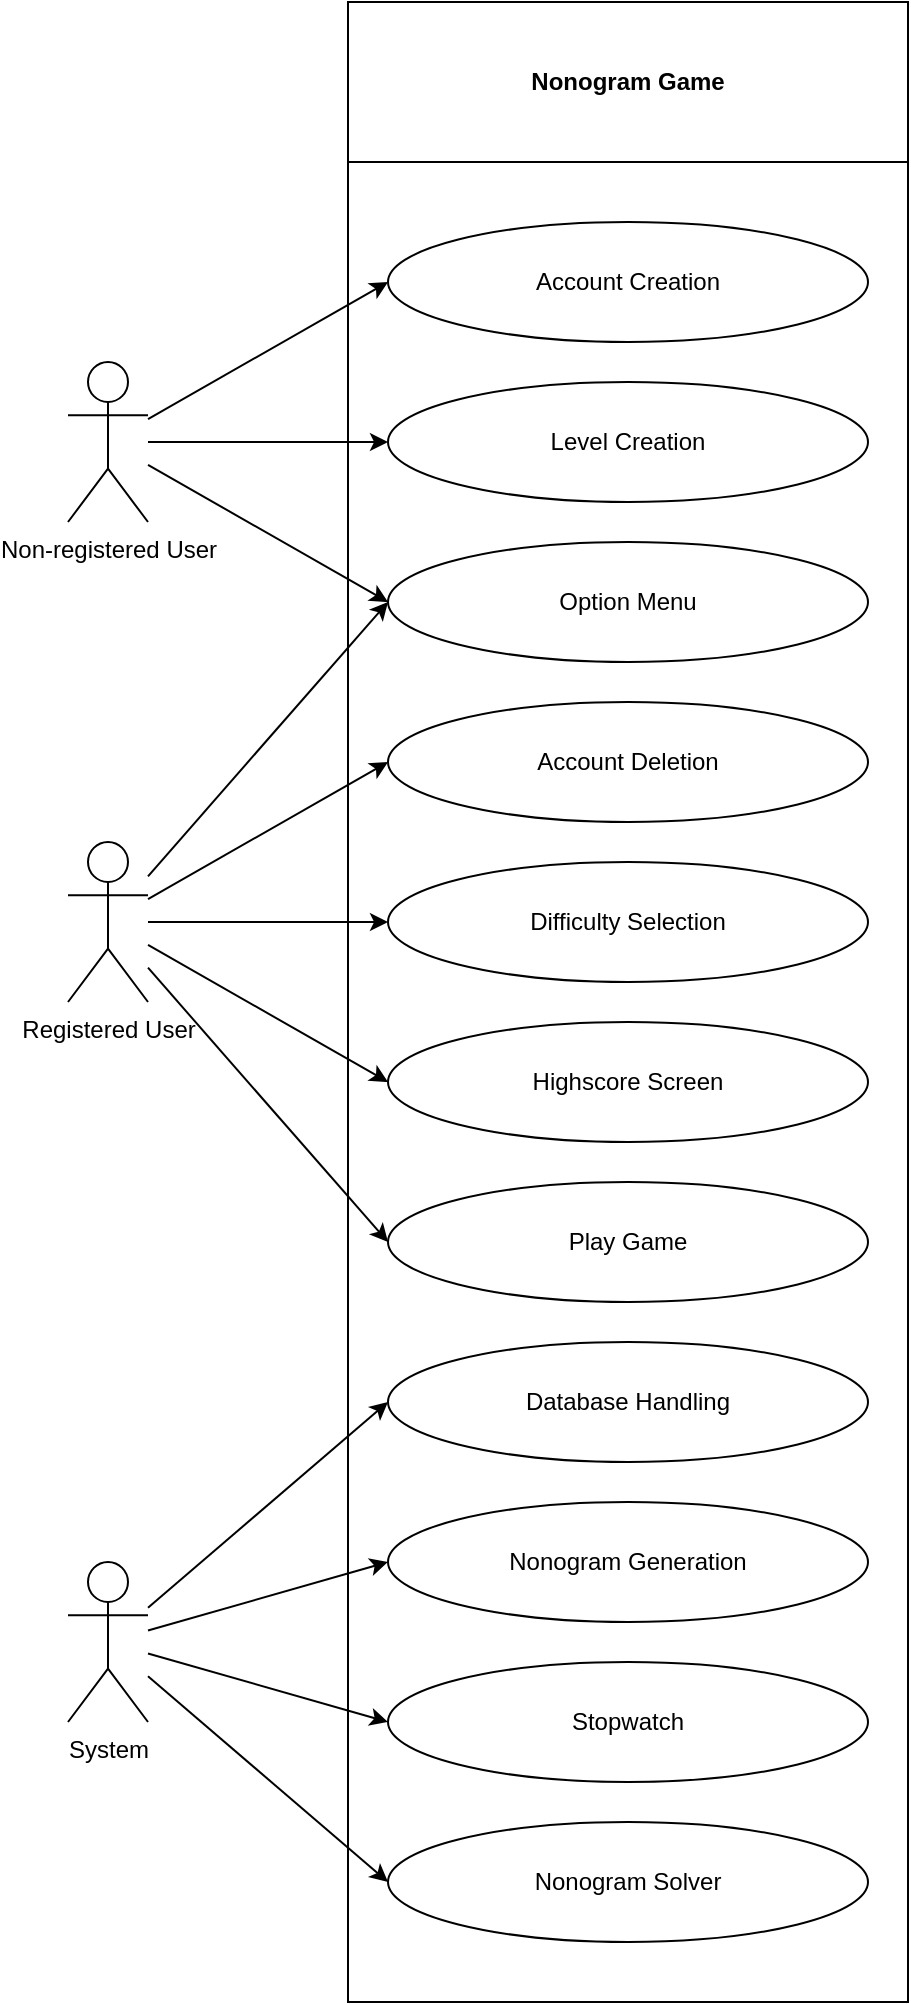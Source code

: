 <mxfile>
    <diagram id="ba4SBVI0_BshEDxEZIzQ" name="Page-1">
        <mxGraphModel dx="1098" dy="839" grid="1" gridSize="10" guides="1" tooltips="1" connect="1" arrows="1" fold="1" page="1" pageScale="1" pageWidth="827" pageHeight="1169" math="0" shadow="0">
            <root>
                <mxCell id="0"/>
                <mxCell id="1" parent="0"/>
                <mxCell id="22" style="edgeStyle=none;html=1;entryX=0;entryY=0.5;entryDx=0;entryDy=0;" edge="1" parent="1" source="2" target="8">
                    <mxGeometry relative="1" as="geometry"/>
                </mxCell>
                <mxCell id="23" style="edgeStyle=none;html=1;entryX=0;entryY=0.5;entryDx=0;entryDy=0;" edge="1" parent="1" source="2" target="9">
                    <mxGeometry relative="1" as="geometry"/>
                </mxCell>
                <mxCell id="24" style="edgeStyle=none;html=1;entryX=0;entryY=0.5;entryDx=0;entryDy=0;" edge="1" parent="1" source="2" target="12">
                    <mxGeometry relative="1" as="geometry"/>
                </mxCell>
                <mxCell id="2" value="Non-registered User" style="shape=umlActor;verticalLabelPosition=bottom;verticalAlign=top;html=1;outlineConnect=0;" vertex="1" parent="1">
                    <mxGeometry x="204" y="265" width="40" height="80" as="geometry"/>
                </mxCell>
                <mxCell id="25" style="edgeStyle=none;html=1;entryX=0;entryY=0.5;entryDx=0;entryDy=0;" edge="1" parent="1" source="3" target="12">
                    <mxGeometry relative="1" as="geometry"/>
                </mxCell>
                <mxCell id="27" style="edgeStyle=none;html=1;entryX=0;entryY=0.5;entryDx=0;entryDy=0;" edge="1" parent="1" source="3" target="13">
                    <mxGeometry relative="1" as="geometry"/>
                </mxCell>
                <mxCell id="28" style="edgeStyle=none;html=1;entryX=0;entryY=0.5;entryDx=0;entryDy=0;" edge="1" parent="1" source="3" target="14">
                    <mxGeometry relative="1" as="geometry"/>
                </mxCell>
                <mxCell id="30" style="edgeStyle=none;html=1;entryX=0;entryY=0.5;entryDx=0;entryDy=0;" edge="1" parent="1" source="3" target="15">
                    <mxGeometry relative="1" as="geometry"/>
                </mxCell>
                <mxCell id="31" style="edgeStyle=none;html=1;entryX=0;entryY=0.5;entryDx=0;entryDy=0;" edge="1" parent="1" source="3" target="16">
                    <mxGeometry relative="1" as="geometry"/>
                </mxCell>
                <mxCell id="3" value="Registered User" style="shape=umlActor;verticalLabelPosition=bottom;verticalAlign=top;html=1;outlineConnect=0;" vertex="1" parent="1">
                    <mxGeometry x="204" y="505" width="40" height="80" as="geometry"/>
                </mxCell>
                <mxCell id="7" value="Nonogram Game" style="swimlane;whiteSpace=wrap;html=1;startSize=80;" vertex="1" parent="1">
                    <mxGeometry x="344" y="85" width="280" height="1000" as="geometry">
                        <mxRectangle x="340" y="80" width="140" height="30" as="alternateBounds"/>
                    </mxGeometry>
                </mxCell>
                <mxCell id="8" value="Account Creation" style="ellipse;whiteSpace=wrap;html=1;" vertex="1" parent="7">
                    <mxGeometry x="20" y="110" width="240" height="60" as="geometry"/>
                </mxCell>
                <mxCell id="9" value="Level Creation" style="ellipse;whiteSpace=wrap;html=1;" vertex="1" parent="7">
                    <mxGeometry x="20" y="190" width="240" height="60" as="geometry"/>
                </mxCell>
                <mxCell id="10" value="Nonogram Solver" style="ellipse;whiteSpace=wrap;html=1;" vertex="1" parent="7">
                    <mxGeometry x="20" y="910" width="240" height="60" as="geometry"/>
                </mxCell>
                <mxCell id="11" value="Stopwatch" style="ellipse;whiteSpace=wrap;html=1;" vertex="1" parent="7">
                    <mxGeometry x="20" y="830" width="240" height="60" as="geometry"/>
                </mxCell>
                <mxCell id="12" value="Option Menu" style="ellipse;whiteSpace=wrap;html=1;" vertex="1" parent="7">
                    <mxGeometry x="20" y="270" width="240" height="60" as="geometry"/>
                </mxCell>
                <mxCell id="13" value="Account Deletion" style="ellipse;whiteSpace=wrap;html=1;" vertex="1" parent="7">
                    <mxGeometry x="20" y="350" width="240" height="60" as="geometry"/>
                </mxCell>
                <mxCell id="14" value="Difficulty Selection" style="ellipse;whiteSpace=wrap;html=1;" vertex="1" parent="7">
                    <mxGeometry x="20" y="430" width="240" height="60" as="geometry"/>
                </mxCell>
                <mxCell id="15" value="Highscore Screen" style="ellipse;whiteSpace=wrap;html=1;" vertex="1" parent="7">
                    <mxGeometry x="20" y="510" width="240" height="60" as="geometry"/>
                </mxCell>
                <mxCell id="16" value="Play Game" style="ellipse;whiteSpace=wrap;html=1;" vertex="1" parent="7">
                    <mxGeometry x="20" y="590" width="240" height="60" as="geometry"/>
                </mxCell>
                <mxCell id="18" value="Database Handling" style="ellipse;whiteSpace=wrap;html=1;" vertex="1" parent="7">
                    <mxGeometry x="20" y="670" width="240" height="60" as="geometry"/>
                </mxCell>
                <mxCell id="19" value="Nonogram Generation" style="ellipse;whiteSpace=wrap;html=1;" vertex="1" parent="7">
                    <mxGeometry x="20" y="750" width="240" height="60" as="geometry"/>
                </mxCell>
                <mxCell id="21" style="edgeStyle=none;html=1;entryX=0;entryY=0.5;entryDx=0;entryDy=0;" edge="1" parent="1" source="20" target="10">
                    <mxGeometry relative="1" as="geometry"/>
                </mxCell>
                <mxCell id="26" style="edgeStyle=none;html=1;entryX=0;entryY=0.5;entryDx=0;entryDy=0;" edge="1" parent="1" source="20" target="11">
                    <mxGeometry relative="1" as="geometry"/>
                </mxCell>
                <mxCell id="29" style="edgeStyle=none;html=1;entryX=0;entryY=0.5;entryDx=0;entryDy=0;" edge="1" parent="1" source="20" target="19">
                    <mxGeometry relative="1" as="geometry"/>
                </mxCell>
                <mxCell id="32" style="edgeStyle=none;html=1;entryX=0;entryY=0.5;entryDx=0;entryDy=0;" edge="1" parent="1" source="20" target="18">
                    <mxGeometry relative="1" as="geometry"/>
                </mxCell>
                <mxCell id="20" value="System" style="shape=umlActor;verticalLabelPosition=bottom;verticalAlign=top;html=1;outlineConnect=0;" vertex="1" parent="1">
                    <mxGeometry x="204" y="865" width="40" height="80" as="geometry"/>
                </mxCell>
            </root>
        </mxGraphModel>
    </diagram>
</mxfile>